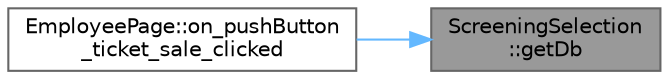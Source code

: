 digraph "ScreeningSelection::getDb"
{
 // LATEX_PDF_SIZE
  bgcolor="transparent";
  edge [fontname=Helvetica,fontsize=10,labelfontname=Helvetica,labelfontsize=10];
  node [fontname=Helvetica,fontsize=10,shape=box,height=0.2,width=0.4];
  rankdir="RL";
  Node1 [id="Node000001",label="ScreeningSelection\l::getDb",height=0.2,width=0.4,color="gray40", fillcolor="grey60", style="filled", fontcolor="black",tooltip="This function gets the database."];
  Node1 -> Node2 [id="edge1_Node000001_Node000002",dir="back",color="steelblue1",style="solid",tooltip=" "];
  Node2 [id="Node000002",label="EmployeePage::on_pushButton\l_ticket_sale_clicked",height=0.2,width=0.4,color="grey40", fillcolor="white", style="filled",URL="$class_employee_page.html#a5fec92ce62554c6bd5f3a6f86330e7e3",tooltip="This function shows the screening selection page."];
}
